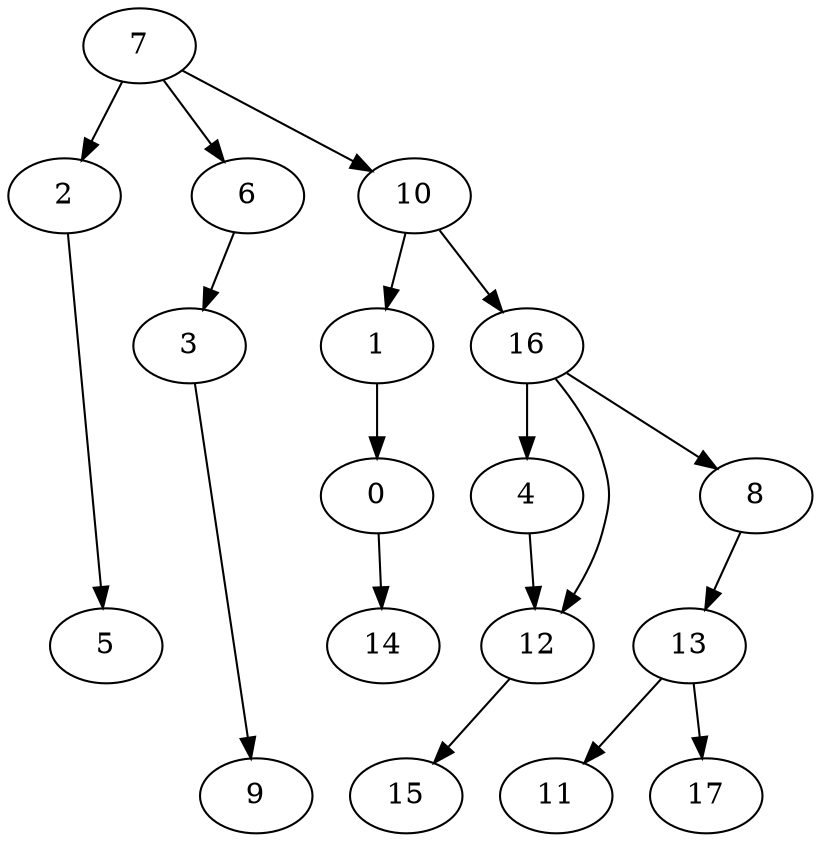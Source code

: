 digraph g {
0;
1;
2;
3;
4;
5;
6;
7;
8;
9;
10;
11;
12;
13;
14;
15;
16;
17;
0 -> 14 [weight=0];
1 -> 0 [weight=0];
2 -> 5 [weight=0];
3 -> 9 [weight=0];
4 -> 12 [weight=0];
6 -> 3 [weight=0];
7 -> 10 [weight=0];
7 -> 2 [weight=0];
7 -> 6 [weight=0];
8 -> 13 [weight=0];
10 -> 1 [weight=0];
10 -> 16 [weight=0];
12 -> 15 [weight=0];
13 -> 11 [weight=0];
13 -> 17 [weight=0];
16 -> 12 [weight=0];
16 -> 4 [weight=1];
16 -> 8 [weight=0];
}
